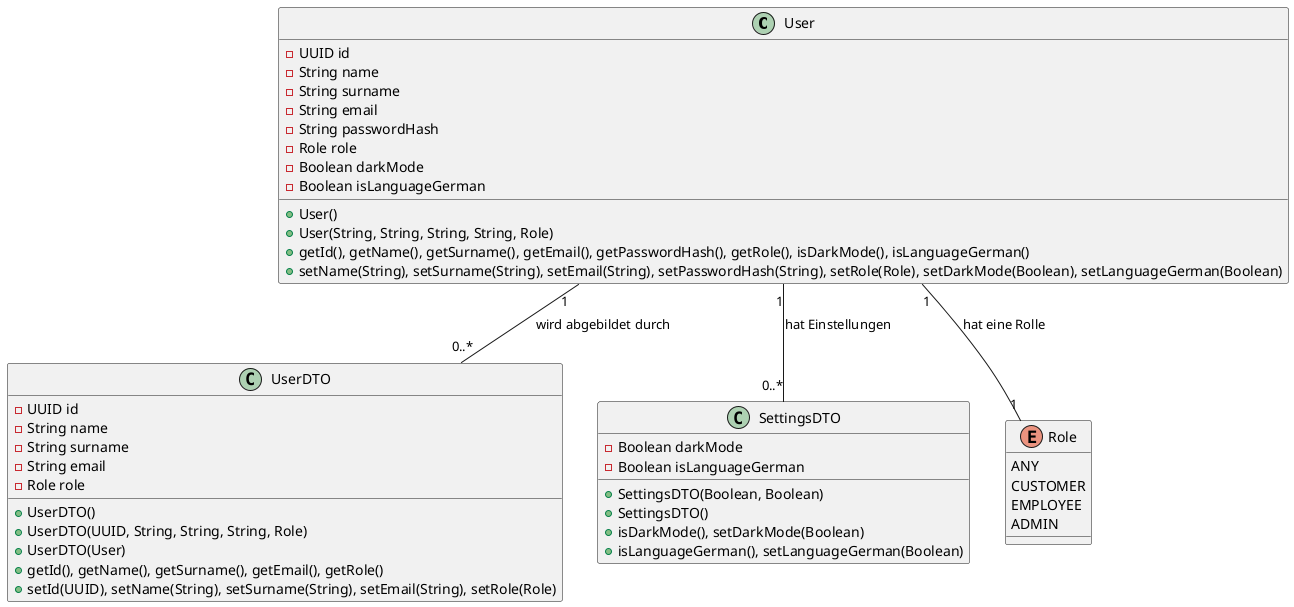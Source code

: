 @startuml
class User {
    - UUID id
    - String name
    - String surname
    - String email
    - String passwordHash
    - Role role
    - Boolean darkMode
    - Boolean isLanguageGerman

    + User()
    + User(String, String, String, String, Role)
    + getId(), getName(), getSurname(), getEmail(), getPasswordHash(), getRole(), isDarkMode(), isLanguageGerman()
    + setName(String), setSurname(String), setEmail(String), setPasswordHash(String), setRole(Role), setDarkMode(Boolean), setLanguageGerman(Boolean)
}

class UserDTO {
    - UUID id
    - String name
    - String surname
    - String email
    - Role role

    + UserDTO()
    + UserDTO(UUID, String, String, String, Role)
    + UserDTO(User)
    + getId(), getName(), getSurname(), getEmail(), getRole()
    + setId(UUID), setName(String), setSurname(String), setEmail(String), setRole(Role)
}

class SettingsDTO {
    - Boolean darkMode
    - Boolean isLanguageGerman

    + SettingsDTO(Boolean, Boolean)
    + SettingsDTO()
    + isDarkMode(), setDarkMode(Boolean)
    + isLanguageGerman(), setLanguageGerman(Boolean)
}

enum Role {
    ANY
    CUSTOMER
    EMPLOYEE
    ADMIN
}

User "1" -- "1" Role : hat eine Rolle
User "1" -- "0..*" UserDTO : wird abgebildet durch
User "1" -- "0..*" SettingsDTO : hat Einstellungen
@enduml